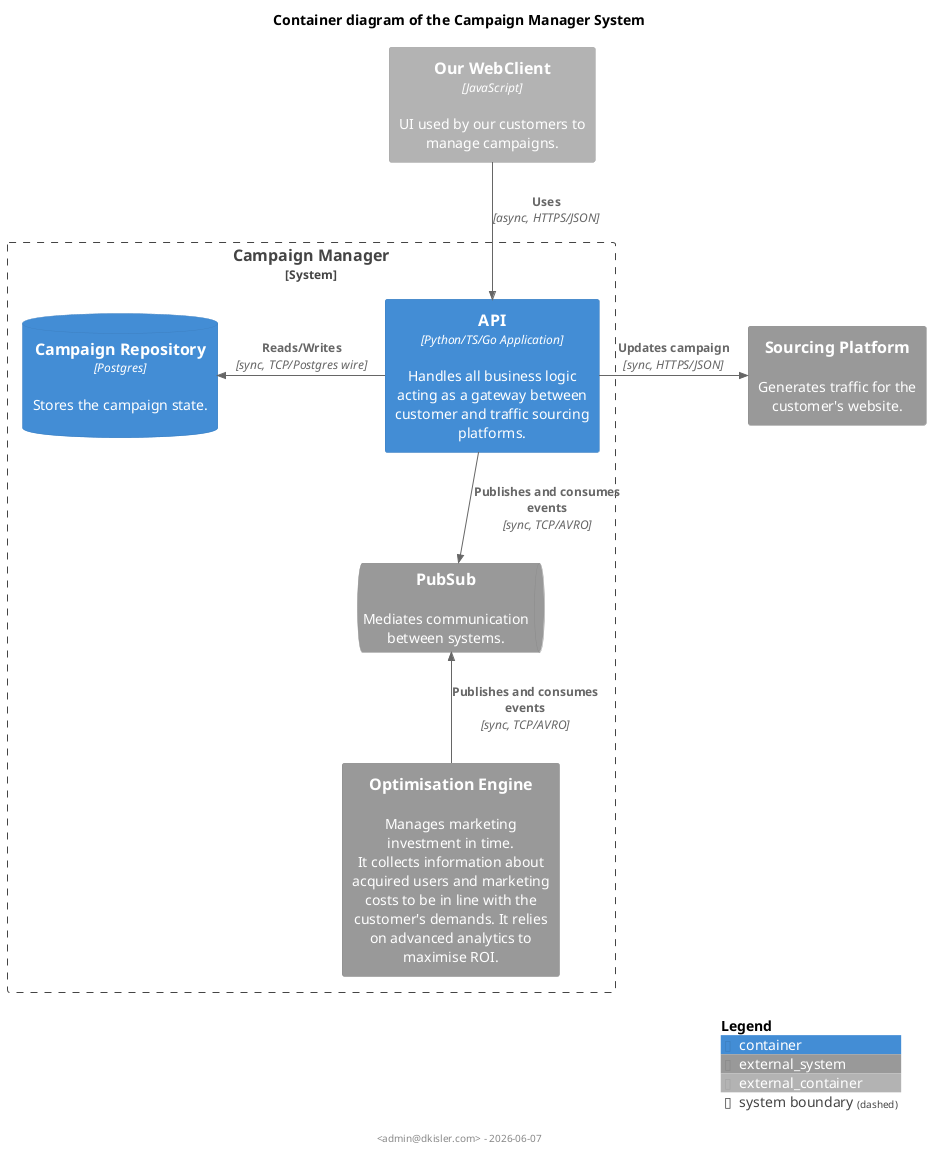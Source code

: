 @startuml
!include <C4/C4_Container.puml>

title "Container diagram of the Campaign Manager System"

footer "<admin@dkisler.com> - %date('yyyy-MM-dd')"

System_Boundary(b, "Campaign Manager") {
    Container(eng, "API", "Python/TS/Go Application", "Handles all business logic acting as a gateway between customer and traffic sourcing platforms.")
    ContainerDb(db, "Campaign Repository", "Postgres", "Stores the campaign state.\n")
    System_Ext(ml, "Optimisation Engine", "Manages marketing investment in time.\nIt collects information about acquired users and marketing costs to be in line with the customer's demands. It relies on advanced analytics to maximise ROI.")
    SystemQueue_Ext(pubsub, "PubSub", "Mediates communication between systems.")
}

Container_Ext(ui, "Our WebClient", "JavaScript", "UI used by our customers to manage campaigns.")
System_Ext(mkt, "Sourcing Platform", "Generates traffic for the customer's website.")

Rel_D(ui, eng, "Uses", "async, HTTPS/JSON")
Rel_U(ml, pubsub, "Publishes and consumes events", "sync, TCP/AVRO")
Rel_L(eng, db, "Reads/Writes", "sync, TCP/Postgres wire")
Rel_D(eng, pubsub, "Publishes and consumes events", "sync, TCP/AVRO")
Rel_R(eng, mkt, "Updates campaign", "sync, HTTPS/JSON")

SHOW_LEGEND()
@enduml
